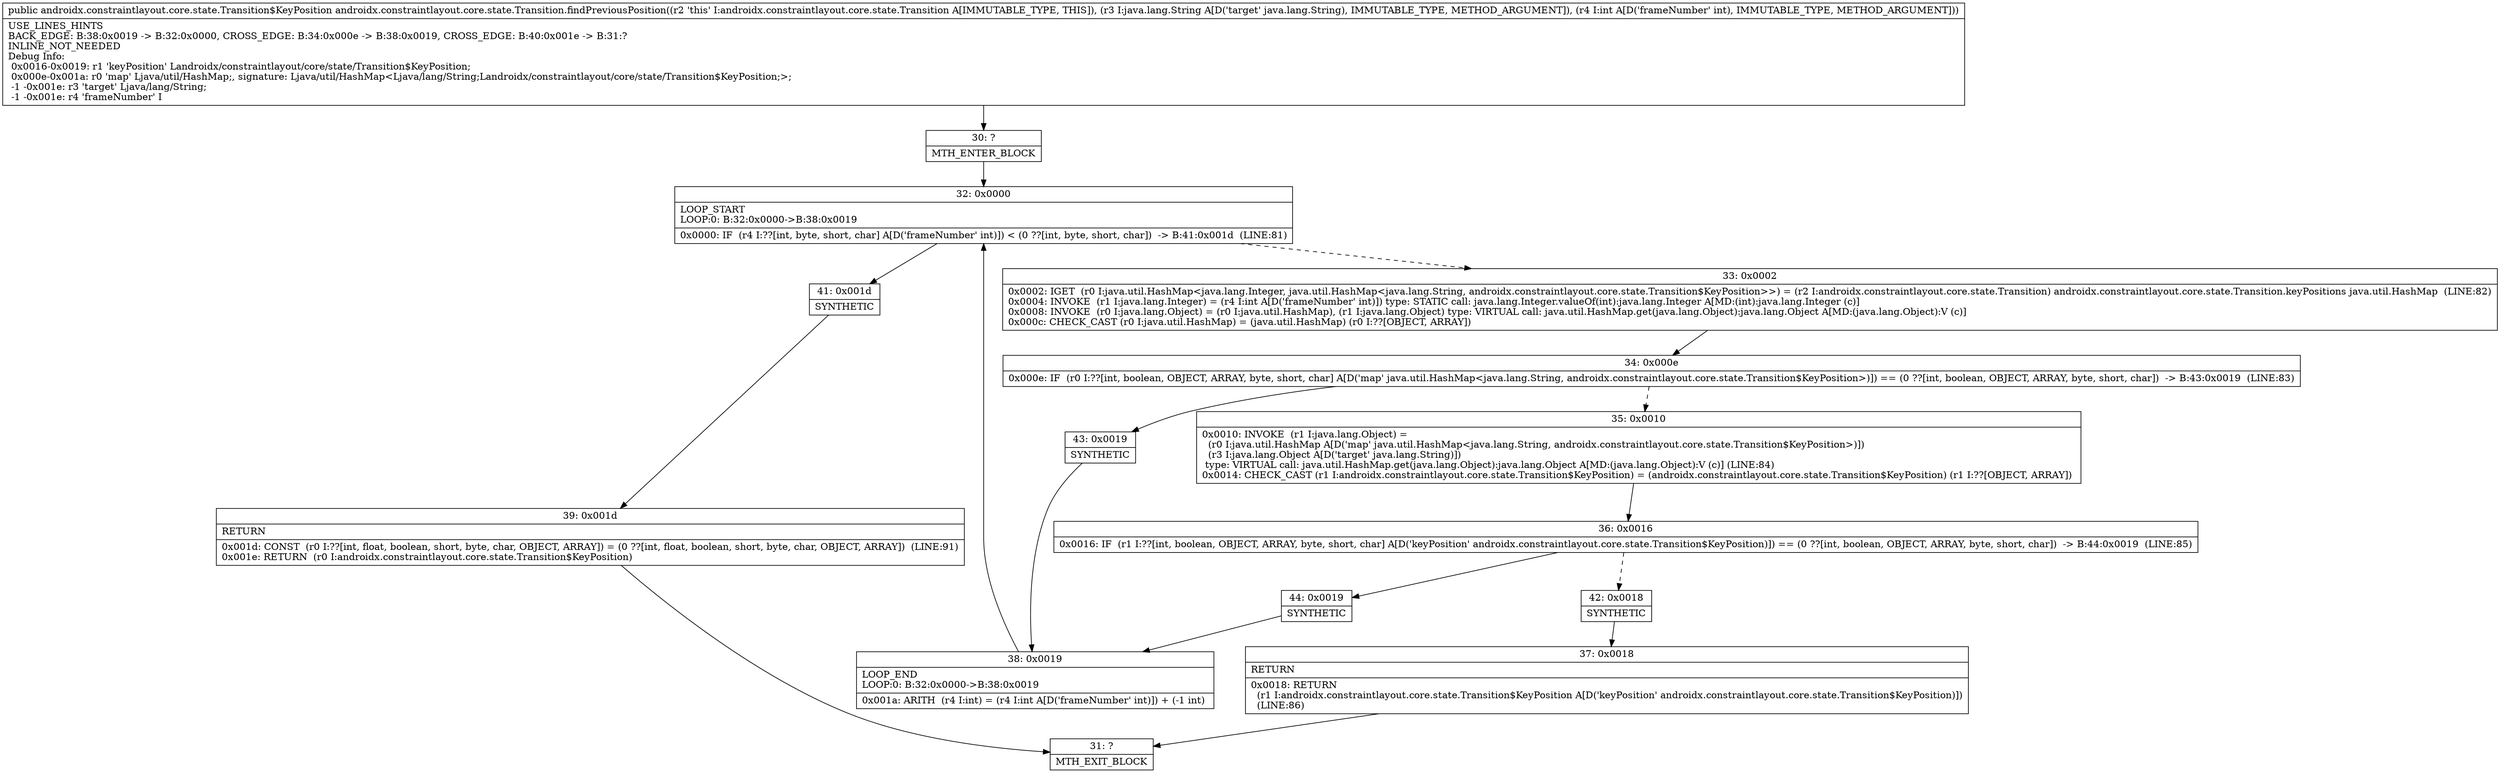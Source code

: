 digraph "CFG forandroidx.constraintlayout.core.state.Transition.findPreviousPosition(Ljava\/lang\/String;I)Landroidx\/constraintlayout\/core\/state\/Transition$KeyPosition;" {
Node_30 [shape=record,label="{30\:\ ?|MTH_ENTER_BLOCK\l}"];
Node_32 [shape=record,label="{32\:\ 0x0000|LOOP_START\lLOOP:0: B:32:0x0000\-\>B:38:0x0019\l|0x0000: IF  (r4 I:??[int, byte, short, char] A[D('frameNumber' int)]) \< (0 ??[int, byte, short, char])  \-\> B:41:0x001d  (LINE:81)\l}"];
Node_33 [shape=record,label="{33\:\ 0x0002|0x0002: IGET  (r0 I:java.util.HashMap\<java.lang.Integer, java.util.HashMap\<java.lang.String, androidx.constraintlayout.core.state.Transition$KeyPosition\>\>) = (r2 I:androidx.constraintlayout.core.state.Transition) androidx.constraintlayout.core.state.Transition.keyPositions java.util.HashMap  (LINE:82)\l0x0004: INVOKE  (r1 I:java.lang.Integer) = (r4 I:int A[D('frameNumber' int)]) type: STATIC call: java.lang.Integer.valueOf(int):java.lang.Integer A[MD:(int):java.lang.Integer (c)]\l0x0008: INVOKE  (r0 I:java.lang.Object) = (r0 I:java.util.HashMap), (r1 I:java.lang.Object) type: VIRTUAL call: java.util.HashMap.get(java.lang.Object):java.lang.Object A[MD:(java.lang.Object):V (c)]\l0x000c: CHECK_CAST (r0 I:java.util.HashMap) = (java.util.HashMap) (r0 I:??[OBJECT, ARRAY]) \l}"];
Node_34 [shape=record,label="{34\:\ 0x000e|0x000e: IF  (r0 I:??[int, boolean, OBJECT, ARRAY, byte, short, char] A[D('map' java.util.HashMap\<java.lang.String, androidx.constraintlayout.core.state.Transition$KeyPosition\>)]) == (0 ??[int, boolean, OBJECT, ARRAY, byte, short, char])  \-\> B:43:0x0019  (LINE:83)\l}"];
Node_35 [shape=record,label="{35\:\ 0x0010|0x0010: INVOKE  (r1 I:java.lang.Object) = \l  (r0 I:java.util.HashMap A[D('map' java.util.HashMap\<java.lang.String, androidx.constraintlayout.core.state.Transition$KeyPosition\>)])\l  (r3 I:java.lang.Object A[D('target' java.lang.String)])\l type: VIRTUAL call: java.util.HashMap.get(java.lang.Object):java.lang.Object A[MD:(java.lang.Object):V (c)] (LINE:84)\l0x0014: CHECK_CAST (r1 I:androidx.constraintlayout.core.state.Transition$KeyPosition) = (androidx.constraintlayout.core.state.Transition$KeyPosition) (r1 I:??[OBJECT, ARRAY]) \l}"];
Node_36 [shape=record,label="{36\:\ 0x0016|0x0016: IF  (r1 I:??[int, boolean, OBJECT, ARRAY, byte, short, char] A[D('keyPosition' androidx.constraintlayout.core.state.Transition$KeyPosition)]) == (0 ??[int, boolean, OBJECT, ARRAY, byte, short, char])  \-\> B:44:0x0019  (LINE:85)\l}"];
Node_42 [shape=record,label="{42\:\ 0x0018|SYNTHETIC\l}"];
Node_37 [shape=record,label="{37\:\ 0x0018|RETURN\l|0x0018: RETURN  \l  (r1 I:androidx.constraintlayout.core.state.Transition$KeyPosition A[D('keyPosition' androidx.constraintlayout.core.state.Transition$KeyPosition)])\l  (LINE:86)\l}"];
Node_31 [shape=record,label="{31\:\ ?|MTH_EXIT_BLOCK\l}"];
Node_44 [shape=record,label="{44\:\ 0x0019|SYNTHETIC\l}"];
Node_38 [shape=record,label="{38\:\ 0x0019|LOOP_END\lLOOP:0: B:32:0x0000\-\>B:38:0x0019\l|0x001a: ARITH  (r4 I:int) = (r4 I:int A[D('frameNumber' int)]) + (\-1 int) \l}"];
Node_43 [shape=record,label="{43\:\ 0x0019|SYNTHETIC\l}"];
Node_41 [shape=record,label="{41\:\ 0x001d|SYNTHETIC\l}"];
Node_39 [shape=record,label="{39\:\ 0x001d|RETURN\l|0x001d: CONST  (r0 I:??[int, float, boolean, short, byte, char, OBJECT, ARRAY]) = (0 ??[int, float, boolean, short, byte, char, OBJECT, ARRAY])  (LINE:91)\l0x001e: RETURN  (r0 I:androidx.constraintlayout.core.state.Transition$KeyPosition) \l}"];
MethodNode[shape=record,label="{public androidx.constraintlayout.core.state.Transition$KeyPosition androidx.constraintlayout.core.state.Transition.findPreviousPosition((r2 'this' I:androidx.constraintlayout.core.state.Transition A[IMMUTABLE_TYPE, THIS]), (r3 I:java.lang.String A[D('target' java.lang.String), IMMUTABLE_TYPE, METHOD_ARGUMENT]), (r4 I:int A[D('frameNumber' int), IMMUTABLE_TYPE, METHOD_ARGUMENT]))  | USE_LINES_HINTS\lBACK_EDGE: B:38:0x0019 \-\> B:32:0x0000, CROSS_EDGE: B:34:0x000e \-\> B:38:0x0019, CROSS_EDGE: B:40:0x001e \-\> B:31:?\lINLINE_NOT_NEEDED\lDebug Info:\l  0x0016\-0x0019: r1 'keyPosition' Landroidx\/constraintlayout\/core\/state\/Transition$KeyPosition;\l  0x000e\-0x001a: r0 'map' Ljava\/util\/HashMap;, signature: Ljava\/util\/HashMap\<Ljava\/lang\/String;Landroidx\/constraintlayout\/core\/state\/Transition$KeyPosition;\>;\l  \-1 \-0x001e: r3 'target' Ljava\/lang\/String;\l  \-1 \-0x001e: r4 'frameNumber' I\l}"];
MethodNode -> Node_30;Node_30 -> Node_32;
Node_32 -> Node_33[style=dashed];
Node_32 -> Node_41;
Node_33 -> Node_34;
Node_34 -> Node_35[style=dashed];
Node_34 -> Node_43;
Node_35 -> Node_36;
Node_36 -> Node_42[style=dashed];
Node_36 -> Node_44;
Node_42 -> Node_37;
Node_37 -> Node_31;
Node_44 -> Node_38;
Node_38 -> Node_32;
Node_43 -> Node_38;
Node_41 -> Node_39;
Node_39 -> Node_31;
}

